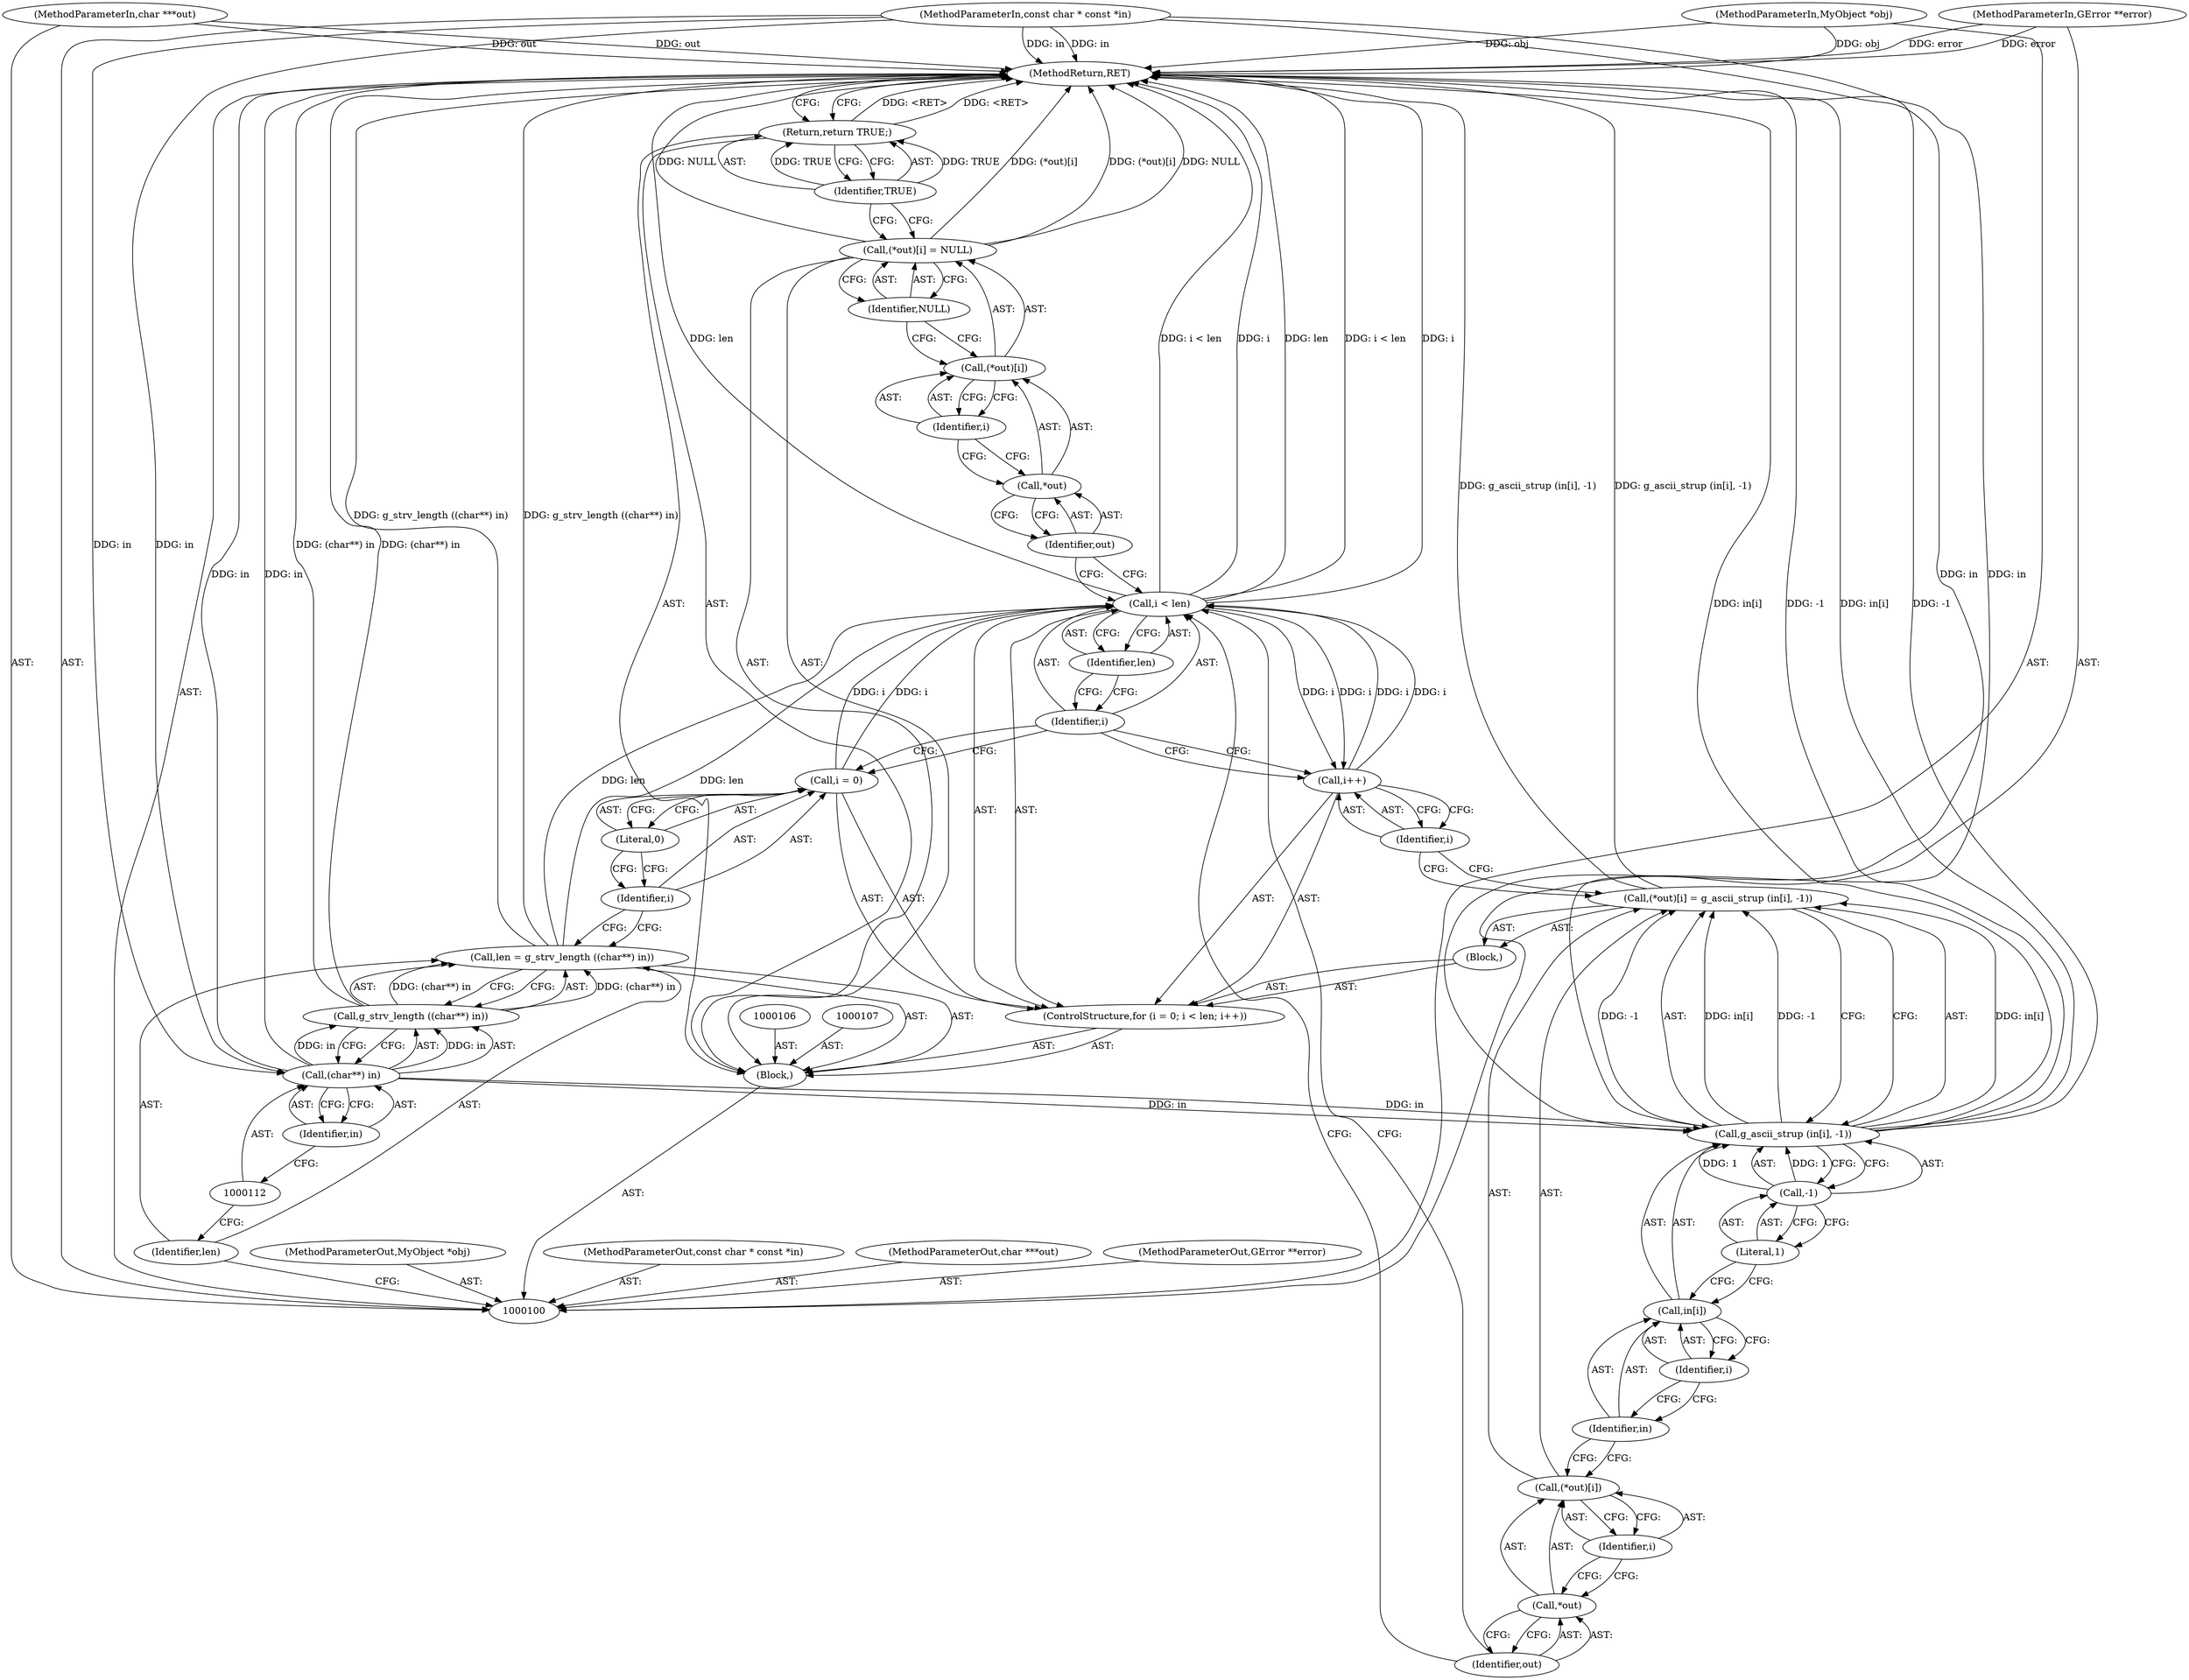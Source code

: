 digraph "1_dbus_9a6bce9b615abca6068348c1606ba8eaf13d9ae0_30" {
"1000143" [label="(MethodReturn,RET)"];
"1000101" [label="(MethodParameterIn,MyObject *obj)"];
"1000193" [label="(MethodParameterOut,MyObject *obj)"];
"1000102" [label="(MethodParameterIn,const char * const *in)"];
"1000194" [label="(MethodParameterOut,const char * const *in)"];
"1000103" [label="(MethodParameterIn,char ***out)"];
"1000195" [label="(MethodParameterOut,char ***out)"];
"1000104" [label="(MethodParameterIn,GError **error)"];
"1000196" [label="(MethodParameterOut,GError **error)"];
"1000140" [label="(Identifier,NULL)"];
"1000135" [label="(Call,(*out)[i] = NULL)"];
"1000136" [label="(Call,(*out)[i])"];
"1000137" [label="(Call,*out)"];
"1000138" [label="(Identifier,out)"];
"1000139" [label="(Identifier,i)"];
"1000141" [label="(Return,return TRUE;)"];
"1000142" [label="(Identifier,TRUE)"];
"1000105" [label="(Block,)"];
"1000108" [label="(Call,len = g_strv_length ((char**) in))"];
"1000109" [label="(Identifier,len)"];
"1000111" [label="(Call,(char**) in)"];
"1000113" [label="(Identifier,in)"];
"1000110" [label="(Call,g_strv_length ((char**) in))"];
"1000117" [label="(Literal,0)"];
"1000118" [label="(Call,i < len)"];
"1000119" [label="(Identifier,i)"];
"1000120" [label="(Identifier,len)"];
"1000114" [label="(ControlStructure,for (i = 0; i < len; i++))"];
"1000121" [label="(Call,i++)"];
"1000122" [label="(Identifier,i)"];
"1000115" [label="(Call,i = 0)"];
"1000116" [label="(Identifier,i)"];
"1000123" [label="(Block,)"];
"1000128" [label="(Identifier,i)"];
"1000129" [label="(Call,g_ascii_strup (in[i], -1))"];
"1000130" [label="(Call,in[i])"];
"1000131" [label="(Identifier,in)"];
"1000132" [label="(Identifier,i)"];
"1000133" [label="(Call,-1)"];
"1000134" [label="(Literal,1)"];
"1000124" [label="(Call,(*out)[i] = g_ascii_strup (in[i], -1))"];
"1000125" [label="(Call,(*out)[i])"];
"1000126" [label="(Call,*out)"];
"1000127" [label="(Identifier,out)"];
"1000143" -> "1000100"  [label="AST: "];
"1000143" -> "1000141"  [label="CFG: "];
"1000129" -> "1000143"  [label="DDG: in[i]"];
"1000129" -> "1000143"  [label="DDG: -1"];
"1000104" -> "1000143"  [label="DDG: error"];
"1000135" -> "1000143"  [label="DDG: NULL"];
"1000135" -> "1000143"  [label="DDG: (*out)[i]"];
"1000118" -> "1000143"  [label="DDG: i < len"];
"1000118" -> "1000143"  [label="DDG: i"];
"1000118" -> "1000143"  [label="DDG: len"];
"1000110" -> "1000143"  [label="DDG: (char**) in"];
"1000124" -> "1000143"  [label="DDG: g_ascii_strup (in[i], -1)"];
"1000103" -> "1000143"  [label="DDG: out"];
"1000102" -> "1000143"  [label="DDG: in"];
"1000111" -> "1000143"  [label="DDG: in"];
"1000101" -> "1000143"  [label="DDG: obj"];
"1000108" -> "1000143"  [label="DDG: g_strv_length ((char**) in)"];
"1000141" -> "1000143"  [label="DDG: <RET>"];
"1000101" -> "1000100"  [label="AST: "];
"1000101" -> "1000143"  [label="DDG: obj"];
"1000193" -> "1000100"  [label="AST: "];
"1000102" -> "1000100"  [label="AST: "];
"1000102" -> "1000143"  [label="DDG: in"];
"1000102" -> "1000111"  [label="DDG: in"];
"1000102" -> "1000129"  [label="DDG: in"];
"1000194" -> "1000100"  [label="AST: "];
"1000103" -> "1000100"  [label="AST: "];
"1000103" -> "1000143"  [label="DDG: out"];
"1000195" -> "1000100"  [label="AST: "];
"1000104" -> "1000100"  [label="AST: "];
"1000104" -> "1000143"  [label="DDG: error"];
"1000196" -> "1000100"  [label="AST: "];
"1000140" -> "1000135"  [label="AST: "];
"1000140" -> "1000136"  [label="CFG: "];
"1000135" -> "1000140"  [label="CFG: "];
"1000135" -> "1000105"  [label="AST: "];
"1000135" -> "1000140"  [label="CFG: "];
"1000136" -> "1000135"  [label="AST: "];
"1000140" -> "1000135"  [label="AST: "];
"1000142" -> "1000135"  [label="CFG: "];
"1000135" -> "1000143"  [label="DDG: NULL"];
"1000135" -> "1000143"  [label="DDG: (*out)[i]"];
"1000136" -> "1000135"  [label="AST: "];
"1000136" -> "1000139"  [label="CFG: "];
"1000137" -> "1000136"  [label="AST: "];
"1000139" -> "1000136"  [label="AST: "];
"1000140" -> "1000136"  [label="CFG: "];
"1000137" -> "1000136"  [label="AST: "];
"1000137" -> "1000138"  [label="CFG: "];
"1000138" -> "1000137"  [label="AST: "];
"1000139" -> "1000137"  [label="CFG: "];
"1000138" -> "1000137"  [label="AST: "];
"1000138" -> "1000118"  [label="CFG: "];
"1000137" -> "1000138"  [label="CFG: "];
"1000139" -> "1000136"  [label="AST: "];
"1000139" -> "1000137"  [label="CFG: "];
"1000136" -> "1000139"  [label="CFG: "];
"1000141" -> "1000105"  [label="AST: "];
"1000141" -> "1000142"  [label="CFG: "];
"1000142" -> "1000141"  [label="AST: "];
"1000143" -> "1000141"  [label="CFG: "];
"1000141" -> "1000143"  [label="DDG: <RET>"];
"1000142" -> "1000141"  [label="DDG: TRUE"];
"1000142" -> "1000141"  [label="AST: "];
"1000142" -> "1000135"  [label="CFG: "];
"1000141" -> "1000142"  [label="CFG: "];
"1000142" -> "1000141"  [label="DDG: TRUE"];
"1000105" -> "1000100"  [label="AST: "];
"1000106" -> "1000105"  [label="AST: "];
"1000107" -> "1000105"  [label="AST: "];
"1000108" -> "1000105"  [label="AST: "];
"1000114" -> "1000105"  [label="AST: "];
"1000135" -> "1000105"  [label="AST: "];
"1000141" -> "1000105"  [label="AST: "];
"1000108" -> "1000105"  [label="AST: "];
"1000108" -> "1000110"  [label="CFG: "];
"1000109" -> "1000108"  [label="AST: "];
"1000110" -> "1000108"  [label="AST: "];
"1000116" -> "1000108"  [label="CFG: "];
"1000108" -> "1000143"  [label="DDG: g_strv_length ((char**) in)"];
"1000110" -> "1000108"  [label="DDG: (char**) in"];
"1000108" -> "1000118"  [label="DDG: len"];
"1000109" -> "1000108"  [label="AST: "];
"1000109" -> "1000100"  [label="CFG: "];
"1000112" -> "1000109"  [label="CFG: "];
"1000111" -> "1000110"  [label="AST: "];
"1000111" -> "1000113"  [label="CFG: "];
"1000112" -> "1000111"  [label="AST: "];
"1000113" -> "1000111"  [label="AST: "];
"1000110" -> "1000111"  [label="CFG: "];
"1000111" -> "1000143"  [label="DDG: in"];
"1000111" -> "1000110"  [label="DDG: in"];
"1000102" -> "1000111"  [label="DDG: in"];
"1000111" -> "1000129"  [label="DDG: in"];
"1000113" -> "1000111"  [label="AST: "];
"1000113" -> "1000112"  [label="CFG: "];
"1000111" -> "1000113"  [label="CFG: "];
"1000110" -> "1000108"  [label="AST: "];
"1000110" -> "1000111"  [label="CFG: "];
"1000111" -> "1000110"  [label="AST: "];
"1000108" -> "1000110"  [label="CFG: "];
"1000110" -> "1000143"  [label="DDG: (char**) in"];
"1000110" -> "1000108"  [label="DDG: (char**) in"];
"1000111" -> "1000110"  [label="DDG: in"];
"1000117" -> "1000115"  [label="AST: "];
"1000117" -> "1000116"  [label="CFG: "];
"1000115" -> "1000117"  [label="CFG: "];
"1000118" -> "1000114"  [label="AST: "];
"1000118" -> "1000120"  [label="CFG: "];
"1000119" -> "1000118"  [label="AST: "];
"1000120" -> "1000118"  [label="AST: "];
"1000127" -> "1000118"  [label="CFG: "];
"1000138" -> "1000118"  [label="CFG: "];
"1000118" -> "1000143"  [label="DDG: i < len"];
"1000118" -> "1000143"  [label="DDG: i"];
"1000118" -> "1000143"  [label="DDG: len"];
"1000121" -> "1000118"  [label="DDG: i"];
"1000115" -> "1000118"  [label="DDG: i"];
"1000108" -> "1000118"  [label="DDG: len"];
"1000118" -> "1000121"  [label="DDG: i"];
"1000119" -> "1000118"  [label="AST: "];
"1000119" -> "1000115"  [label="CFG: "];
"1000119" -> "1000121"  [label="CFG: "];
"1000120" -> "1000119"  [label="CFG: "];
"1000120" -> "1000118"  [label="AST: "];
"1000120" -> "1000119"  [label="CFG: "];
"1000118" -> "1000120"  [label="CFG: "];
"1000114" -> "1000105"  [label="AST: "];
"1000115" -> "1000114"  [label="AST: "];
"1000118" -> "1000114"  [label="AST: "];
"1000121" -> "1000114"  [label="AST: "];
"1000123" -> "1000114"  [label="AST: "];
"1000121" -> "1000114"  [label="AST: "];
"1000121" -> "1000122"  [label="CFG: "];
"1000122" -> "1000121"  [label="AST: "];
"1000119" -> "1000121"  [label="CFG: "];
"1000121" -> "1000118"  [label="DDG: i"];
"1000118" -> "1000121"  [label="DDG: i"];
"1000122" -> "1000121"  [label="AST: "];
"1000122" -> "1000124"  [label="CFG: "];
"1000121" -> "1000122"  [label="CFG: "];
"1000115" -> "1000114"  [label="AST: "];
"1000115" -> "1000117"  [label="CFG: "];
"1000116" -> "1000115"  [label="AST: "];
"1000117" -> "1000115"  [label="AST: "];
"1000119" -> "1000115"  [label="CFG: "];
"1000115" -> "1000118"  [label="DDG: i"];
"1000116" -> "1000115"  [label="AST: "];
"1000116" -> "1000108"  [label="CFG: "];
"1000117" -> "1000116"  [label="CFG: "];
"1000123" -> "1000114"  [label="AST: "];
"1000124" -> "1000123"  [label="AST: "];
"1000128" -> "1000125"  [label="AST: "];
"1000128" -> "1000126"  [label="CFG: "];
"1000125" -> "1000128"  [label="CFG: "];
"1000129" -> "1000124"  [label="AST: "];
"1000129" -> "1000133"  [label="CFG: "];
"1000130" -> "1000129"  [label="AST: "];
"1000133" -> "1000129"  [label="AST: "];
"1000124" -> "1000129"  [label="CFG: "];
"1000129" -> "1000143"  [label="DDG: in[i]"];
"1000129" -> "1000143"  [label="DDG: -1"];
"1000129" -> "1000124"  [label="DDG: in[i]"];
"1000129" -> "1000124"  [label="DDG: -1"];
"1000111" -> "1000129"  [label="DDG: in"];
"1000102" -> "1000129"  [label="DDG: in"];
"1000133" -> "1000129"  [label="DDG: 1"];
"1000130" -> "1000129"  [label="AST: "];
"1000130" -> "1000132"  [label="CFG: "];
"1000131" -> "1000130"  [label="AST: "];
"1000132" -> "1000130"  [label="AST: "];
"1000134" -> "1000130"  [label="CFG: "];
"1000131" -> "1000130"  [label="AST: "];
"1000131" -> "1000125"  [label="CFG: "];
"1000132" -> "1000131"  [label="CFG: "];
"1000132" -> "1000130"  [label="AST: "];
"1000132" -> "1000131"  [label="CFG: "];
"1000130" -> "1000132"  [label="CFG: "];
"1000133" -> "1000129"  [label="AST: "];
"1000133" -> "1000134"  [label="CFG: "];
"1000134" -> "1000133"  [label="AST: "];
"1000129" -> "1000133"  [label="CFG: "];
"1000133" -> "1000129"  [label="DDG: 1"];
"1000134" -> "1000133"  [label="AST: "];
"1000134" -> "1000130"  [label="CFG: "];
"1000133" -> "1000134"  [label="CFG: "];
"1000124" -> "1000123"  [label="AST: "];
"1000124" -> "1000129"  [label="CFG: "];
"1000125" -> "1000124"  [label="AST: "];
"1000129" -> "1000124"  [label="AST: "];
"1000122" -> "1000124"  [label="CFG: "];
"1000124" -> "1000143"  [label="DDG: g_ascii_strup (in[i], -1)"];
"1000129" -> "1000124"  [label="DDG: in[i]"];
"1000129" -> "1000124"  [label="DDG: -1"];
"1000125" -> "1000124"  [label="AST: "];
"1000125" -> "1000128"  [label="CFG: "];
"1000126" -> "1000125"  [label="AST: "];
"1000128" -> "1000125"  [label="AST: "];
"1000131" -> "1000125"  [label="CFG: "];
"1000126" -> "1000125"  [label="AST: "];
"1000126" -> "1000127"  [label="CFG: "];
"1000127" -> "1000126"  [label="AST: "];
"1000128" -> "1000126"  [label="CFG: "];
"1000127" -> "1000126"  [label="AST: "];
"1000127" -> "1000118"  [label="CFG: "];
"1000126" -> "1000127"  [label="CFG: "];
}
